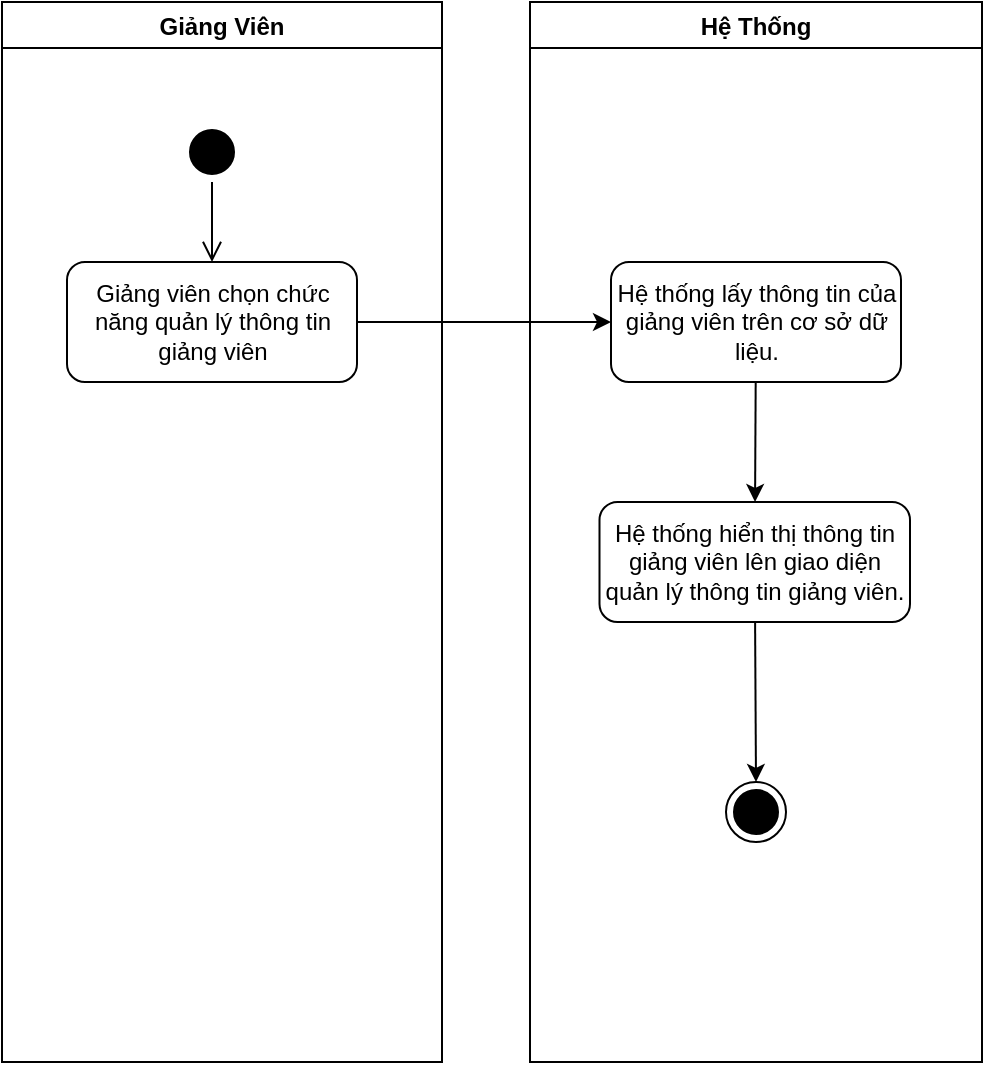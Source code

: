 <mxfile version="17.4.6" type="device" pages="3"><diagram id="5gD2hb-IA6JNHEif4mCp" name="Page-1"><mxGraphModel dx="1422" dy="699" grid="1" gridSize="10" guides="1" tooltips="1" connect="1" arrows="1" fold="1" page="1" pageScale="1" pageWidth="827" pageHeight="1169" math="0" shadow="0"><root><mxCell id="0"/><mxCell id="1" parent="0"/><mxCell id="amYJ5FLhblESqkzUtRVC-1" value="Giảng Viên" style="swimlane;" vertex="1" parent="1"><mxGeometry x="169" y="120" width="220" height="530" as="geometry"/></mxCell><mxCell id="amYJ5FLhblESqkzUtRVC-2" value="" style="ellipse;html=1;shape=startState;fillColor=#000000;strokeColor=default;" vertex="1" parent="amYJ5FLhblESqkzUtRVC-1"><mxGeometry x="90" y="60" width="30" height="30" as="geometry"/></mxCell><mxCell id="amYJ5FLhblESqkzUtRVC-3" value="Giảng viên chọn chức năng quản lý thông tin giảng viên" style="rounded=1;whiteSpace=wrap;html=1;" vertex="1" parent="amYJ5FLhblESqkzUtRVC-1"><mxGeometry x="32.5" y="130" width="145" height="60" as="geometry"/></mxCell><mxCell id="amYJ5FLhblESqkzUtRVC-4" value="" style="edgeStyle=orthogonalEdgeStyle;html=1;verticalAlign=bottom;endArrow=open;endSize=8;strokeColor=default;rounded=0;entryX=0.5;entryY=0;entryDx=0;entryDy=0;" edge="1" parent="amYJ5FLhblESqkzUtRVC-1" source="amYJ5FLhblESqkzUtRVC-2" target="amYJ5FLhblESqkzUtRVC-3"><mxGeometry relative="1" as="geometry"><mxPoint x="105" y="150" as="targetPoint"/></mxGeometry></mxCell><mxCell id="amYJ5FLhblESqkzUtRVC-5" value="Hệ Thống" style="swimlane;" vertex="1" parent="1"><mxGeometry x="433" y="120" width="226" height="530" as="geometry"/></mxCell><mxCell id="amYJ5FLhblESqkzUtRVC-6" value="Hệ thống lấy thông tin của giảng viên trên cơ sở dữ liệu." style="rounded=1;whiteSpace=wrap;html=1;" vertex="1" parent="amYJ5FLhblESqkzUtRVC-5"><mxGeometry x="40.5" y="130" width="145" height="60" as="geometry"/></mxCell><mxCell id="amYJ5FLhblESqkzUtRVC-7" value="Hệ thống hiển thị thông tin giảng viên lên giao diện quản lý thông tin giảng viên." style="rounded=1;whiteSpace=wrap;html=1;" vertex="1" parent="amYJ5FLhblESqkzUtRVC-5"><mxGeometry x="34.75" y="250" width="155.25" height="60" as="geometry"/></mxCell><mxCell id="amYJ5FLhblESqkzUtRVC-8" value="" style="endArrow=classic;html=1;rounded=0;" edge="1" parent="amYJ5FLhblESqkzUtRVC-5" source="amYJ5FLhblESqkzUtRVC-6" target="amYJ5FLhblESqkzUtRVC-7"><mxGeometry width="50" height="50" relative="1" as="geometry"><mxPoint x="76.015" y="460" as="sourcePoint"/><mxPoint x="229" y="470" as="targetPoint"/></mxGeometry></mxCell><mxCell id="amYJ5FLhblESqkzUtRVC-9" value="" style="ellipse;html=1;shape=endState;fillColor=#000000;strokeColor=default;" vertex="1" parent="amYJ5FLhblESqkzUtRVC-5"><mxGeometry x="98" y="390" width="30" height="30" as="geometry"/></mxCell><mxCell id="amYJ5FLhblESqkzUtRVC-10" value="" style="endArrow=classic;html=1;rounded=0;entryX=0.5;entryY=0;entryDx=0;entryDy=0;" edge="1" parent="amYJ5FLhblESqkzUtRVC-5" source="amYJ5FLhblESqkzUtRVC-7" target="amYJ5FLhblESqkzUtRVC-9"><mxGeometry width="50" height="50" relative="1" as="geometry"><mxPoint x="86.015" y="470" as="sourcePoint"/><mxPoint x="74" y="580" as="targetPoint"/></mxGeometry></mxCell><mxCell id="amYJ5FLhblESqkzUtRVC-11" value="" style="endArrow=classic;html=1;rounded=0;" edge="1" parent="1" source="amYJ5FLhblESqkzUtRVC-3" target="amYJ5FLhblESqkzUtRVC-6"><mxGeometry width="50" height="50" relative="1" as="geometry"><mxPoint x="568" y="410" as="sourcePoint"/><mxPoint x="614" y="460" as="targetPoint"/></mxGeometry></mxCell></root></mxGraphModel></diagram><diagram id="3D57Bs4OmWcRvWJ9pb6G" name="Page-2"><mxGraphModel dx="1422" dy="699" grid="1" gridSize="10" guides="1" tooltips="1" connect="1" arrows="1" fold="1" page="1" pageScale="1" pageWidth="827" pageHeight="1169" math="0" shadow="0"><root><mxCell id="0"/><mxCell id="1" parent="0"/><mxCell id="GGW_eyF-5TloyYWZGjee-45" value="Giảng Viên" style="swimlane;" vertex="1" parent="1"><mxGeometry x="80" y="130" width="319" height="690" as="geometry"/></mxCell><mxCell id="GGW_eyF-5TloyYWZGjee-46" value="" style="ellipse;html=1;shape=startState;fillColor=#000000;strokeColor=default;" vertex="1" parent="GGW_eyF-5TloyYWZGjee-45"><mxGeometry x="91.5" y="30" width="30" height="30" as="geometry"/></mxCell><mxCell id="GGW_eyF-5TloyYWZGjee-47" value="Giảng viên chọn chức năng quản lý thông tin giảng viên" style="rounded=1;whiteSpace=wrap;html=1;" vertex="1" parent="GGW_eyF-5TloyYWZGjee-45"><mxGeometry x="34" y="80" width="145" height="60" as="geometry"/></mxCell><mxCell id="GGW_eyF-5TloyYWZGjee-48" value="" style="edgeStyle=orthogonalEdgeStyle;html=1;verticalAlign=bottom;endArrow=open;endSize=8;strokeColor=default;rounded=0;entryX=0.5;entryY=0;entryDx=0;entryDy=0;" edge="1" parent="GGW_eyF-5TloyYWZGjee-45" source="GGW_eyF-5TloyYWZGjee-46" target="GGW_eyF-5TloyYWZGjee-47"><mxGeometry relative="1" as="geometry"><mxPoint x="106.5" y="120" as="targetPoint"/></mxGeometry></mxCell><mxCell id="GGW_eyF-5TloyYWZGjee-49" value="Giảng viên sửa các trường thông tin của mình đã được hiển thị trên giao diện, sau đó bấm lưu" style="rounded=1;whiteSpace=wrap;html=1;" vertex="1" parent="GGW_eyF-5TloyYWZGjee-45"><mxGeometry x="28.88" y="180" width="155.25" height="60" as="geometry"/></mxCell><mxCell id="GGW_eyF-5TloyYWZGjee-51" value="Hệ Thống" style="swimlane;" vertex="1" parent="1"><mxGeometry x="440" y="130" width="327" height="690" as="geometry"/></mxCell><mxCell id="GGW_eyF-5TloyYWZGjee-52" value="Hệ thống lấy thông tin của giảng viên trên cơ sở dữ liệu." style="rounded=1;whiteSpace=wrap;html=1;" vertex="1" parent="GGW_eyF-5TloyYWZGjee-51"><mxGeometry x="46.5" y="80" width="145" height="60" as="geometry"/></mxCell><mxCell id="GGW_eyF-5TloyYWZGjee-53" value="Hệ thống hiển thị thông tin giảng viên lên giao diện quản lý thông tin giảng viên." style="rounded=1;whiteSpace=wrap;html=1;" vertex="1" parent="GGW_eyF-5TloyYWZGjee-51"><mxGeometry x="41.38" y="170" width="155.25" height="60" as="geometry"/></mxCell><mxCell id="GGW_eyF-5TloyYWZGjee-54" value="" style="endArrow=classic;html=1;rounded=0;" edge="1" parent="GGW_eyF-5TloyYWZGjee-51" source="GGW_eyF-5TloyYWZGjee-52" target="GGW_eyF-5TloyYWZGjee-53"><mxGeometry width="50" height="50" relative="1" as="geometry"><mxPoint x="77.515" y="430" as="sourcePoint"/><mxPoint x="230.5" y="440" as="targetPoint"/></mxGeometry></mxCell><mxCell id="GGW_eyF-5TloyYWZGjee-55" value="" style="ellipse;html=1;shape=endState;fillColor=#000000;strokeColor=default;" vertex="1" parent="GGW_eyF-5TloyYWZGjee-51"><mxGeometry x="260" y="615" width="30" height="30" as="geometry"/></mxCell><mxCell id="GGW_eyF-5TloyYWZGjee-57" value="Hệ thống kiểm tra thông tin đã sửa của giảng viên&amp;nbsp;" style="rounded=1;whiteSpace=wrap;html=1;" vertex="1" parent="GGW_eyF-5TloyYWZGjee-51"><mxGeometry x="40.68" y="270" width="155.25" height="60" as="geometry"/></mxCell><mxCell id="GGW_eyF-5TloyYWZGjee-58" value="Hệ thống lưu thông tin của giảng viên lên CSDL." style="rounded=1;whiteSpace=wrap;html=1;" vertex="1" parent="GGW_eyF-5TloyYWZGjee-51"><mxGeometry x="40" y="435" width="156.62" height="60" as="geometry"/></mxCell><mxCell id="GGW_eyF-5TloyYWZGjee-59" value="Hệ thống thông báo đã nhập thiếu thông tin bắt buộc" style="rounded=1;whiteSpace=wrap;html=1;" vertex="1" parent="GGW_eyF-5TloyYWZGjee-51"><mxGeometry x="201.75" y="350" width="118.62" height="60" as="geometry"/></mxCell><mxCell id="GGW_eyF-5TloyYWZGjee-60" value="Đủ" style="rhombus;whiteSpace=wrap;html=1;" vertex="1" parent="GGW_eyF-5TloyYWZGjee-51"><mxGeometry x="94.01" y="365" width="50" height="30" as="geometry"/></mxCell><mxCell id="GGW_eyF-5TloyYWZGjee-61" value="" style="endArrow=classic;html=1;rounded=0;exitX=0.5;exitY=1;exitDx=0;exitDy=0;" edge="1" parent="GGW_eyF-5TloyYWZGjee-51" source="GGW_eyF-5TloyYWZGjee-60" target="GGW_eyF-5TloyYWZGjee-58"><mxGeometry width="50" height="50" relative="1" as="geometry"><mxPoint x="-1034.49" y="200" as="sourcePoint"/><mxPoint x="-298.74" y="560" as="targetPoint"/></mxGeometry></mxCell><mxCell id="GGW_eyF-5TloyYWZGjee-62" value="đúng" style="text;html=1;align=center;verticalAlign=middle;resizable=0;points=[];autosize=1;strokeColor=none;fillColor=none;rotation=0;" vertex="1" parent="GGW_eyF-5TloyYWZGjee-51"><mxGeometry x="80" y="400" width="40" height="20" as="geometry"/></mxCell><mxCell id="GGW_eyF-5TloyYWZGjee-63" value="" style="endArrow=classic;html=1;rounded=0;exitX=1;exitY=0.5;exitDx=0;exitDy=0;" edge="1" parent="GGW_eyF-5TloyYWZGjee-51" source="GGW_eyF-5TloyYWZGjee-60" target="GGW_eyF-5TloyYWZGjee-59"><mxGeometry width="50" height="50" relative="1" as="geometry"><mxPoint x="-243.49" y="510" as="sourcePoint"/><mxPoint x="-197.49" y="560" as="targetPoint"/></mxGeometry></mxCell><mxCell id="GGW_eyF-5TloyYWZGjee-64" value="sai" style="text;html=1;align=center;verticalAlign=middle;resizable=0;points=[];autosize=1;strokeColor=none;fillColor=none;rotation=0;" vertex="1" parent="GGW_eyF-5TloyYWZGjee-51"><mxGeometry x="148.5" y="380" width="30" height="20" as="geometry"/></mxCell><mxCell id="GGW_eyF-5TloyYWZGjee-65" value="" style="endArrow=classic;html=1;rounded=0;" edge="1" parent="GGW_eyF-5TloyYWZGjee-51" source="GGW_eyF-5TloyYWZGjee-59" target="GGW_eyF-5TloyYWZGjee-53"><mxGeometry width="50" height="50" relative="1" as="geometry"><mxPoint x="230" y="160" as="sourcePoint"/><mxPoint x="201.75" y="270" as="targetPoint"/><Array as="points"><mxPoint x="261" y="200"/></Array></mxGeometry></mxCell><mxCell id="GGW_eyF-5TloyYWZGjee-66" value="" style="endArrow=classic;html=1;rounded=0;" edge="1" parent="GGW_eyF-5TloyYWZGjee-51" source="GGW_eyF-5TloyYWZGjee-57" target="GGW_eyF-5TloyYWZGjee-60"><mxGeometry width="50" height="50" relative="1" as="geometry"><mxPoint x="-246.49" y="440" as="sourcePoint"/><mxPoint x="-1018.49" y="250" as="targetPoint"/></mxGeometry></mxCell><mxCell id="GGW_eyF-5TloyYWZGjee-67" value="Hệ thống thông báo sửa thành công." style="rounded=1;whiteSpace=wrap;html=1;" vertex="1" parent="GGW_eyF-5TloyYWZGjee-51"><mxGeometry x="41.37" y="520" width="155.25" height="60" as="geometry"/></mxCell><mxCell id="GGW_eyF-5TloyYWZGjee-68" value="Hệ thống hiển thị giao diện quản lý thông tin giảng viên." style="rounded=1;whiteSpace=wrap;html=1;" vertex="1" parent="GGW_eyF-5TloyYWZGjee-51"><mxGeometry x="41.38" y="600" width="155.25" height="60" as="geometry"/></mxCell><mxCell id="GGW_eyF-5TloyYWZGjee-69" value="" style="endArrow=classic;html=1;rounded=0;" edge="1" parent="GGW_eyF-5TloyYWZGjee-51" source="GGW_eyF-5TloyYWZGjee-58" target="GGW_eyF-5TloyYWZGjee-67"><mxGeometry width="50" height="50" relative="1" as="geometry"><mxPoint x="-162.37" y="318.415" as="sourcePoint"/><mxPoint x="51.38" y="341.585" as="targetPoint"/></mxGeometry></mxCell><mxCell id="GGW_eyF-5TloyYWZGjee-70" value="" style="endArrow=classic;html=1;rounded=0;" edge="1" parent="GGW_eyF-5TloyYWZGjee-51" source="GGW_eyF-5TloyYWZGjee-67" target="GGW_eyF-5TloyYWZGjee-68"><mxGeometry width="50" height="50" relative="1" as="geometry"><mxPoint x="-152.37" y="328.415" as="sourcePoint"/><mxPoint x="61.38" y="351.585" as="targetPoint"/></mxGeometry></mxCell><mxCell id="GGW_eyF-5TloyYWZGjee-71" value="" style="endArrow=classic;html=1;rounded=0;entryX=0;entryY=0.5;entryDx=0;entryDy=0;" edge="1" parent="GGW_eyF-5TloyYWZGjee-51" source="GGW_eyF-5TloyYWZGjee-68" target="GGW_eyF-5TloyYWZGjee-55"><mxGeometry width="50" height="50" relative="1" as="geometry"><mxPoint x="-142.37" y="338.415" as="sourcePoint"/><mxPoint x="71.38" y="361.585" as="targetPoint"/></mxGeometry></mxCell><mxCell id="GGW_eyF-5TloyYWZGjee-72" value="" style="endArrow=classic;html=1;rounded=0;" edge="1" parent="1" source="GGW_eyF-5TloyYWZGjee-47" target="GGW_eyF-5TloyYWZGjee-52"><mxGeometry width="50" height="50" relative="1" as="geometry"><mxPoint x="579.5" y="390" as="sourcePoint"/><mxPoint x="625.5" y="440" as="targetPoint"/></mxGeometry></mxCell><mxCell id="GGW_eyF-5TloyYWZGjee-73" value="" style="endArrow=classic;html=1;rounded=0;" edge="1" parent="1" source="GGW_eyF-5TloyYWZGjee-53" target="GGW_eyF-5TloyYWZGjee-49"><mxGeometry width="50" height="50" relative="1" as="geometry"><mxPoint x="597.99" y="630" as="sourcePoint"/><mxPoint x="661.75" y="630" as="targetPoint"/></mxGeometry></mxCell><mxCell id="GGW_eyF-5TloyYWZGjee-74" value="" style="endArrow=classic;html=1;rounded=0;" edge="1" parent="1" source="GGW_eyF-5TloyYWZGjee-49" target="GGW_eyF-5TloyYWZGjee-57"><mxGeometry width="50" height="50" relative="1" as="geometry"><mxPoint x="491.38" y="342.084" as="sourcePoint"/><mxPoint x="486.5" y="387.666" as="targetPoint"/></mxGeometry></mxCell></root></mxGraphModel></diagram><diagram id="G5sdof7eBxmcP3yV9Glj" name="Page-3"><mxGraphModel dx="1422" dy="699" grid="1" gridSize="10" guides="1" tooltips="1" connect="1" arrows="1" fold="1" page="1" pageScale="1" pageWidth="827" pageHeight="1169" math="0" shadow="0"><root><mxCell id="0"/><mxCell id="1" parent="0"/><mxCell id="-9TS9vnYWsEAtknXzgN3-1" value="Giảng Viên" style="swimlane;" vertex="1" parent="1"><mxGeometry x="80" y="130" width="319" height="690" as="geometry"/></mxCell><mxCell id="-9TS9vnYWsEAtknXzgN3-2" value="" style="ellipse;html=1;shape=startState;fillColor=#000000;strokeColor=default;" vertex="1" parent="-9TS9vnYWsEAtknXzgN3-1"><mxGeometry x="91.5" y="30" width="30" height="30" as="geometry"/></mxCell><mxCell id="-9TS9vnYWsEAtknXzgN3-3" value="Giảng viên chọn chức năng quản lý đề xuất sinh viên" style="rounded=1;whiteSpace=wrap;html=1;" vertex="1" parent="-9TS9vnYWsEAtknXzgN3-1"><mxGeometry x="34" y="80" width="145" height="60" as="geometry"/></mxCell><mxCell id="-9TS9vnYWsEAtknXzgN3-4" value="" style="edgeStyle=orthogonalEdgeStyle;html=1;verticalAlign=bottom;endArrow=open;endSize=8;strokeColor=default;rounded=0;entryX=0.5;entryY=0;entryDx=0;entryDy=0;" edge="1" parent="-9TS9vnYWsEAtknXzgN3-1" source="-9TS9vnYWsEAtknXzgN3-2" target="-9TS9vnYWsEAtknXzgN3-3"><mxGeometry relative="1" as="geometry"><mxPoint x="106.5" y="120" as="targetPoint"/></mxGeometry></mxCell><mxCell id="-9TS9vnYWsEAtknXzgN3-6" value="Hệ Thống" style="swimlane;" vertex="1" parent="1"><mxGeometry x="440" y="130" width="327" height="690" as="geometry"/></mxCell><mxCell id="-9TS9vnYWsEAtknXzgN3-7" value="Hệ thống lấy thông tin về các đề xuất của sinh viên trên cơ sở dữ liệu" style="rounded=1;whiteSpace=wrap;html=1;" vertex="1" parent="-9TS9vnYWsEAtknXzgN3-6"><mxGeometry x="46.5" y="80" width="145" height="60" as="geometry"/></mxCell><mxCell id="-9TS9vnYWsEAtknXzgN3-8" value="Hệ thống hiển thị thông tin đề xuất của sinh viên lên giao diện quản lý đề xuất sinh viên." style="rounded=1;whiteSpace=wrap;html=1;" vertex="1" parent="-9TS9vnYWsEAtknXzgN3-6"><mxGeometry x="41.38" y="170" width="155.25" height="60" as="geometry"/></mxCell><mxCell id="-9TS9vnYWsEAtknXzgN3-9" value="" style="endArrow=classic;html=1;rounded=0;" edge="1" parent="-9TS9vnYWsEAtknXzgN3-6" source="-9TS9vnYWsEAtknXzgN3-7" target="-9TS9vnYWsEAtknXzgN3-8"><mxGeometry width="50" height="50" relative="1" as="geometry"><mxPoint x="77.515" y="430" as="sourcePoint"/><mxPoint x="230.5" y="440" as="targetPoint"/></mxGeometry></mxCell><mxCell id="-9TS9vnYWsEAtknXzgN3-10" value="" style="ellipse;html=1;shape=endState;fillColor=#000000;strokeColor=default;" vertex="1" parent="-9TS9vnYWsEAtknXzgN3-6"><mxGeometry x="104.01" y="310" width="30" height="30" as="geometry"/></mxCell><mxCell id="-9TS9vnYWsEAtknXzgN3-25" value="" style="endArrow=classic;html=1;rounded=0;entryX=0.5;entryY=0;entryDx=0;entryDy=0;" edge="1" parent="-9TS9vnYWsEAtknXzgN3-6" source="-9TS9vnYWsEAtknXzgN3-8" target="-9TS9vnYWsEAtknXzgN3-10"><mxGeometry width="50" height="50" relative="1" as="geometry"><mxPoint x="196.63" y="630" as="sourcePoint"/><mxPoint x="71.38" y="361.585" as="targetPoint"/></mxGeometry></mxCell><mxCell id="-9TS9vnYWsEAtknXzgN3-26" value="" style="endArrow=classic;html=1;rounded=0;" edge="1" parent="1" source="-9TS9vnYWsEAtknXzgN3-3" target="-9TS9vnYWsEAtknXzgN3-7"><mxGeometry width="50" height="50" relative="1" as="geometry"><mxPoint x="579.5" y="390" as="sourcePoint"/><mxPoint x="625.5" y="440" as="targetPoint"/></mxGeometry></mxCell></root></mxGraphModel></diagram></mxfile>